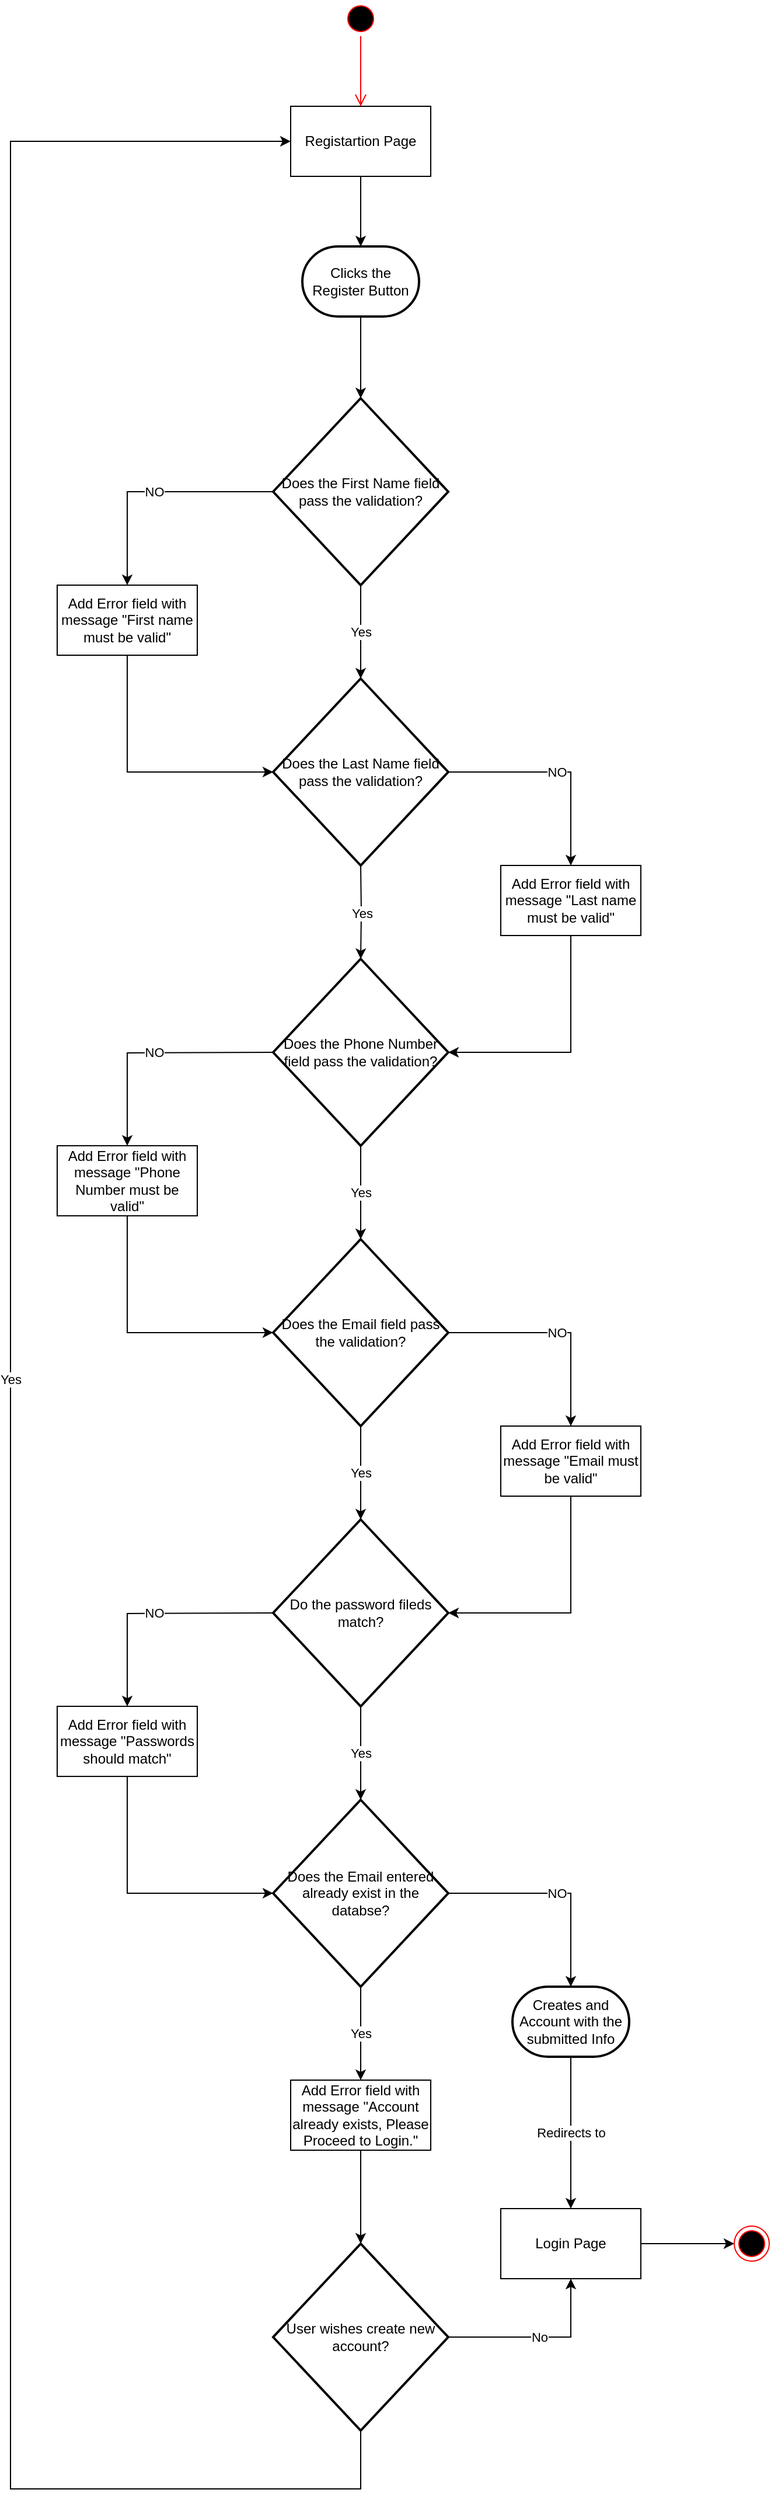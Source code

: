 <mxfile version="20.2.3" type="device"><diagram id="wEBqfs0fLrA0wYbtQWPo" name="Page-1"><mxGraphModel dx="1293" dy="801" grid="1" gridSize="10" guides="1" tooltips="1" connect="1" arrows="1" fold="1" page="1" pageScale="1" pageWidth="850" pageHeight="1100" math="0" shadow="0"><root><mxCell id="0"/><mxCell id="1" parent="0"/><mxCell id="CHvmwdzCRQn_MVKjIMwq-1" value="" style="ellipse;html=1;shape=startState;fillColor=#000000;strokeColor=#ff0000;" vertex="1" parent="1"><mxGeometry x="425" y="90" width="30" height="30" as="geometry"/></mxCell><mxCell id="CHvmwdzCRQn_MVKjIMwq-2" value="" style="edgeStyle=orthogonalEdgeStyle;html=1;verticalAlign=bottom;endArrow=open;endSize=8;strokeColor=#ff0000;rounded=0;" edge="1" source="CHvmwdzCRQn_MVKjIMwq-1" parent="1"><mxGeometry relative="1" as="geometry"><mxPoint x="440" y="180" as="targetPoint"/></mxGeometry></mxCell><mxCell id="CHvmwdzCRQn_MVKjIMwq-6" style="edgeStyle=orthogonalEdgeStyle;rounded=0;orthogonalLoop=1;jettySize=auto;html=1;" edge="1" parent="1" source="CHvmwdzCRQn_MVKjIMwq-3" target="CHvmwdzCRQn_MVKjIMwq-5"><mxGeometry relative="1" as="geometry"/></mxCell><mxCell id="CHvmwdzCRQn_MVKjIMwq-3" value="Registartion Page" style="rounded=0;whiteSpace=wrap;html=1;" vertex="1" parent="1"><mxGeometry x="380" y="180" width="120" height="60" as="geometry"/></mxCell><mxCell id="CHvmwdzCRQn_MVKjIMwq-8" style="edgeStyle=orthogonalEdgeStyle;rounded=0;orthogonalLoop=1;jettySize=auto;html=1;entryX=0.5;entryY=0;entryDx=0;entryDy=0;entryPerimeter=0;" edge="1" parent="1" source="CHvmwdzCRQn_MVKjIMwq-5" target="CHvmwdzCRQn_MVKjIMwq-7"><mxGeometry relative="1" as="geometry"/></mxCell><mxCell id="CHvmwdzCRQn_MVKjIMwq-5" value="Clicks the Register Button" style="strokeWidth=2;html=1;shape=mxgraph.flowchart.terminator;whiteSpace=wrap;" vertex="1" parent="1"><mxGeometry x="390" y="300" width="100" height="60" as="geometry"/></mxCell><mxCell id="CHvmwdzCRQn_MVKjIMwq-10" value="Yes" style="edgeStyle=orthogonalEdgeStyle;rounded=0;orthogonalLoop=1;jettySize=auto;html=1;" edge="1" parent="1" source="CHvmwdzCRQn_MVKjIMwq-7" target="CHvmwdzCRQn_MVKjIMwq-9"><mxGeometry relative="1" as="geometry"/></mxCell><mxCell id="CHvmwdzCRQn_MVKjIMwq-13" value="NO" style="edgeStyle=orthogonalEdgeStyle;rounded=0;orthogonalLoop=1;jettySize=auto;html=1;entryX=0.5;entryY=0;entryDx=0;entryDy=0;" edge="1" parent="1" source="CHvmwdzCRQn_MVKjIMwq-7" target="CHvmwdzCRQn_MVKjIMwq-12"><mxGeometry relative="1" as="geometry"/></mxCell><mxCell id="CHvmwdzCRQn_MVKjIMwq-7" value="Does the First Name field pass the validation?" style="strokeWidth=2;html=1;shape=mxgraph.flowchart.decision;whiteSpace=wrap;" vertex="1" parent="1"><mxGeometry x="365" y="430" width="150" height="160" as="geometry"/></mxCell><mxCell id="CHvmwdzCRQn_MVKjIMwq-9" value="Does the Last Name field pass the validation?" style="strokeWidth=2;html=1;shape=mxgraph.flowchart.decision;whiteSpace=wrap;" vertex="1" parent="1"><mxGeometry x="365" y="670" width="150" height="160" as="geometry"/></mxCell><mxCell id="CHvmwdzCRQn_MVKjIMwq-14" style="edgeStyle=orthogonalEdgeStyle;rounded=0;orthogonalLoop=1;jettySize=auto;html=1;entryX=0;entryY=0.5;entryDx=0;entryDy=0;entryPerimeter=0;" edge="1" parent="1" source="CHvmwdzCRQn_MVKjIMwq-12" target="CHvmwdzCRQn_MVKjIMwq-9"><mxGeometry relative="1" as="geometry"><Array as="points"><mxPoint x="240" y="750"/></Array></mxGeometry></mxCell><mxCell id="CHvmwdzCRQn_MVKjIMwq-12" value="Add Error field with message &quot;First name must be valid&quot;" style="rounded=0;whiteSpace=wrap;html=1;" vertex="1" parent="1"><mxGeometry x="180" y="590" width="120" height="60" as="geometry"/></mxCell><mxCell id="CHvmwdzCRQn_MVKjIMwq-16" value="Yes" style="edgeStyle=orthogonalEdgeStyle;rounded=0;orthogonalLoop=1;jettySize=auto;html=1;" edge="1" parent="1" target="CHvmwdzCRQn_MVKjIMwq-18"><mxGeometry relative="1" as="geometry"><mxPoint x="440" y="830" as="sourcePoint"/></mxGeometry></mxCell><mxCell id="CHvmwdzCRQn_MVKjIMwq-17" value="NO" style="edgeStyle=orthogonalEdgeStyle;rounded=0;orthogonalLoop=1;jettySize=auto;html=1;entryX=0.5;entryY=0;entryDx=0;entryDy=0;exitX=1;exitY=0.5;exitDx=0;exitDy=0;exitPerimeter=0;" edge="1" parent="1" target="CHvmwdzCRQn_MVKjIMwq-20" source="CHvmwdzCRQn_MVKjIMwq-9"><mxGeometry relative="1" as="geometry"><mxPoint x="745" y="750" as="sourcePoint"/></mxGeometry></mxCell><mxCell id="CHvmwdzCRQn_MVKjIMwq-18" value="Does the Phone Number field pass the validation?" style="strokeWidth=2;html=1;shape=mxgraph.flowchart.decision;whiteSpace=wrap;" vertex="1" parent="1"><mxGeometry x="365" y="910" width="150" height="160" as="geometry"/></mxCell><mxCell id="CHvmwdzCRQn_MVKjIMwq-19" style="edgeStyle=orthogonalEdgeStyle;rounded=0;orthogonalLoop=1;jettySize=auto;html=1;entryX=1;entryY=0.5;entryDx=0;entryDy=0;entryPerimeter=0;" edge="1" parent="1" source="CHvmwdzCRQn_MVKjIMwq-20" target="CHvmwdzCRQn_MVKjIMwq-18"><mxGeometry relative="1" as="geometry"><Array as="points"><mxPoint x="620" y="990"/></Array><mxPoint x="745" y="990" as="targetPoint"/></mxGeometry></mxCell><mxCell id="CHvmwdzCRQn_MVKjIMwq-20" value="Add Error field with message &quot;Last name must be valid&quot;" style="rounded=0;whiteSpace=wrap;html=1;" vertex="1" parent="1"><mxGeometry x="560" y="830" width="120" height="60" as="geometry"/></mxCell><mxCell id="CHvmwdzCRQn_MVKjIMwq-21" value="Yes" style="edgeStyle=orthogonalEdgeStyle;rounded=0;orthogonalLoop=1;jettySize=auto;html=1;" edge="1" parent="1"><mxGeometry relative="1" as="geometry"><mxPoint x="440" y="1069.96" as="sourcePoint"/><mxPoint x="440" y="1149.96" as="targetPoint"/></mxGeometry></mxCell><mxCell id="CHvmwdzCRQn_MVKjIMwq-22" value="NO" style="edgeStyle=orthogonalEdgeStyle;rounded=0;orthogonalLoop=1;jettySize=auto;html=1;entryX=0.5;entryY=0;entryDx=0;entryDy=0;" edge="1" parent="1" target="CHvmwdzCRQn_MVKjIMwq-24"><mxGeometry relative="1" as="geometry"><mxPoint x="365" y="990.003" as="sourcePoint"/></mxGeometry></mxCell><mxCell id="CHvmwdzCRQn_MVKjIMwq-23" style="edgeStyle=orthogonalEdgeStyle;rounded=0;orthogonalLoop=1;jettySize=auto;html=1;entryX=0;entryY=0.5;entryDx=0;entryDy=0;entryPerimeter=0;" edge="1" parent="1" source="CHvmwdzCRQn_MVKjIMwq-24"><mxGeometry relative="1" as="geometry"><mxPoint x="365" y="1229.96" as="targetPoint"/><Array as="points"><mxPoint x="240" y="1229.96"/></Array></mxGeometry></mxCell><mxCell id="CHvmwdzCRQn_MVKjIMwq-24" value="Add Error field with message &quot;Phone Number must be valid&quot;" style="rounded=0;whiteSpace=wrap;html=1;" vertex="1" parent="1"><mxGeometry x="180" y="1069.96" width="120" height="60" as="geometry"/></mxCell><mxCell id="CHvmwdzCRQn_MVKjIMwq-25" value="Does the Email field pass the validation?" style="strokeWidth=2;html=1;shape=mxgraph.flowchart.decision;whiteSpace=wrap;" vertex="1" parent="1"><mxGeometry x="365" y="1150" width="150" height="160" as="geometry"/></mxCell><mxCell id="CHvmwdzCRQn_MVKjIMwq-26" value="Yes" style="edgeStyle=orthogonalEdgeStyle;rounded=0;orthogonalLoop=1;jettySize=auto;html=1;" edge="1" parent="1"><mxGeometry relative="1" as="geometry"><mxPoint x="440" y="1310" as="sourcePoint"/><mxPoint x="440" y="1390" as="targetPoint"/></mxGeometry></mxCell><mxCell id="CHvmwdzCRQn_MVKjIMwq-27" value="NO" style="edgeStyle=orthogonalEdgeStyle;rounded=0;orthogonalLoop=1;jettySize=auto;html=1;entryX=0.5;entryY=0;entryDx=0;entryDy=0;exitX=1;exitY=0.5;exitDx=0;exitDy=0;exitPerimeter=0;" edge="1" parent="1" source="CHvmwdzCRQn_MVKjIMwq-25" target="CHvmwdzCRQn_MVKjIMwq-29"><mxGeometry relative="1" as="geometry"><mxPoint x="745" y="1230" as="sourcePoint"/></mxGeometry></mxCell><mxCell id="CHvmwdzCRQn_MVKjIMwq-28" style="edgeStyle=orthogonalEdgeStyle;rounded=0;orthogonalLoop=1;jettySize=auto;html=1;entryX=1;entryY=0.5;entryDx=0;entryDy=0;entryPerimeter=0;" edge="1" parent="1" source="CHvmwdzCRQn_MVKjIMwq-29"><mxGeometry relative="1" as="geometry"><Array as="points"><mxPoint x="620" y="1470"/></Array><mxPoint x="515" y="1470" as="targetPoint"/></mxGeometry></mxCell><mxCell id="CHvmwdzCRQn_MVKjIMwq-29" value="Add Error field with message &quot;Email must be valid&quot;" style="rounded=0;whiteSpace=wrap;html=1;" vertex="1" parent="1"><mxGeometry x="560" y="1310" width="120" height="60" as="geometry"/></mxCell><mxCell id="CHvmwdzCRQn_MVKjIMwq-35" value="Do the password fileds match?" style="strokeWidth=2;html=1;shape=mxgraph.flowchart.decision;whiteSpace=wrap;" vertex="1" parent="1"><mxGeometry x="365" y="1390" width="150" height="160" as="geometry"/></mxCell><mxCell id="CHvmwdzCRQn_MVKjIMwq-36" value="Yes" style="edgeStyle=orthogonalEdgeStyle;rounded=0;orthogonalLoop=1;jettySize=auto;html=1;" edge="1" parent="1"><mxGeometry relative="1" as="geometry"><mxPoint x="440" y="1549.96" as="sourcePoint"/><mxPoint x="440" y="1629.96" as="targetPoint"/></mxGeometry></mxCell><mxCell id="CHvmwdzCRQn_MVKjIMwq-37" value="NO" style="edgeStyle=orthogonalEdgeStyle;rounded=0;orthogonalLoop=1;jettySize=auto;html=1;entryX=0.5;entryY=0;entryDx=0;entryDy=0;" edge="1" parent="1" target="CHvmwdzCRQn_MVKjIMwq-39"><mxGeometry relative="1" as="geometry"><mxPoint x="365" y="1470.003" as="sourcePoint"/></mxGeometry></mxCell><mxCell id="CHvmwdzCRQn_MVKjIMwq-38" style="edgeStyle=orthogonalEdgeStyle;rounded=0;orthogonalLoop=1;jettySize=auto;html=1;entryX=0;entryY=0.5;entryDx=0;entryDy=0;entryPerimeter=0;" edge="1" parent="1" source="CHvmwdzCRQn_MVKjIMwq-39"><mxGeometry relative="1" as="geometry"><mxPoint x="365" y="1709.96" as="targetPoint"/><Array as="points"><mxPoint x="240" y="1709.96"/></Array></mxGeometry></mxCell><mxCell id="CHvmwdzCRQn_MVKjIMwq-39" value="Add Error field with message &quot;Passwords should match&quot;" style="rounded=0;whiteSpace=wrap;html=1;" vertex="1" parent="1"><mxGeometry x="180" y="1549.96" width="120" height="60" as="geometry"/></mxCell><mxCell id="CHvmwdzCRQn_MVKjIMwq-40" value="Does the Email entered already exist in the databse?" style="strokeWidth=2;html=1;shape=mxgraph.flowchart.decision;whiteSpace=wrap;" vertex="1" parent="1"><mxGeometry x="365" y="1630" width="150" height="160" as="geometry"/></mxCell><mxCell id="CHvmwdzCRQn_MVKjIMwq-41" value="Yes" style="edgeStyle=orthogonalEdgeStyle;rounded=0;orthogonalLoop=1;jettySize=auto;html=1;" edge="1" parent="1"><mxGeometry relative="1" as="geometry"><mxPoint x="440" y="1790" as="sourcePoint"/><mxPoint x="440" y="1870" as="targetPoint"/></mxGeometry></mxCell><mxCell id="CHvmwdzCRQn_MVKjIMwq-42" value="NO" style="edgeStyle=orthogonalEdgeStyle;rounded=0;orthogonalLoop=1;jettySize=auto;html=1;entryX=0.5;entryY=0;entryDx=0;entryDy=0;exitX=1;exitY=0.5;exitDx=0;exitDy=0;exitPerimeter=0;" edge="1" parent="1" source="CHvmwdzCRQn_MVKjIMwq-40"><mxGeometry relative="1" as="geometry"><mxPoint x="745" y="1710" as="sourcePoint"/><mxPoint x="620" y="1790" as="targetPoint"/><Array as="points"><mxPoint x="620" y="1710"/></Array></mxGeometry></mxCell><mxCell id="CHvmwdzCRQn_MVKjIMwq-55" style="edgeStyle=orthogonalEdgeStyle;rounded=0;orthogonalLoop=1;jettySize=auto;html=1;" edge="1" parent="1" source="CHvmwdzCRQn_MVKjIMwq-45"><mxGeometry relative="1" as="geometry"><mxPoint x="440" y="2010" as="targetPoint"/></mxGeometry></mxCell><mxCell id="CHvmwdzCRQn_MVKjIMwq-45" value="Add Error field with message &quot;Account already exists, Please Proceed to Login.&quot;" style="rounded=0;whiteSpace=wrap;html=1;" vertex="1" parent="1"><mxGeometry x="380" y="1870" width="120" height="60" as="geometry"/></mxCell><mxCell id="CHvmwdzCRQn_MVKjIMwq-48" value="Redirects to" style="edgeStyle=orthogonalEdgeStyle;rounded=0;orthogonalLoop=1;jettySize=auto;html=1;entryX=0.5;entryY=0;entryDx=0;entryDy=0;" edge="1" parent="1" source="CHvmwdzCRQn_MVKjIMwq-46" target="CHvmwdzCRQn_MVKjIMwq-47"><mxGeometry relative="1" as="geometry"/></mxCell><mxCell id="CHvmwdzCRQn_MVKjIMwq-46" value="Creates and Account with the submitted Info" style="strokeWidth=2;html=1;shape=mxgraph.flowchart.terminator;whiteSpace=wrap;" vertex="1" parent="1"><mxGeometry x="570" y="1790" width="100" height="60" as="geometry"/></mxCell><mxCell id="CHvmwdzCRQn_MVKjIMwq-58" style="edgeStyle=orthogonalEdgeStyle;rounded=0;orthogonalLoop=1;jettySize=auto;html=1;entryX=0;entryY=0.5;entryDx=0;entryDy=0;" edge="1" parent="1" source="CHvmwdzCRQn_MVKjIMwq-47" target="CHvmwdzCRQn_MVKjIMwq-57"><mxGeometry relative="1" as="geometry"/></mxCell><mxCell id="CHvmwdzCRQn_MVKjIMwq-47" value="Login Page" style="rounded=0;whiteSpace=wrap;html=1;" vertex="1" parent="1"><mxGeometry x="560" y="1980" width="120" height="60" as="geometry"/></mxCell><mxCell id="CHvmwdzCRQn_MVKjIMwq-56" value="No" style="edgeStyle=orthogonalEdgeStyle;rounded=0;orthogonalLoop=1;jettySize=auto;html=1;entryX=0.5;entryY=1;entryDx=0;entryDy=0;" edge="1" parent="1" source="CHvmwdzCRQn_MVKjIMwq-51" target="CHvmwdzCRQn_MVKjIMwq-47"><mxGeometry relative="1" as="geometry"/></mxCell><mxCell id="CHvmwdzCRQn_MVKjIMwq-51" value="User wishes create new account?" style="strokeWidth=2;html=1;shape=mxgraph.flowchart.decision;whiteSpace=wrap;" vertex="1" parent="1"><mxGeometry x="365" y="2010.04" width="150" height="160" as="geometry"/></mxCell><mxCell id="CHvmwdzCRQn_MVKjIMwq-52" value="Yes" style="edgeStyle=orthogonalEdgeStyle;rounded=0;orthogonalLoop=1;jettySize=auto;html=1;entryX=0;entryY=0.5;entryDx=0;entryDy=0;" edge="1" parent="1" target="CHvmwdzCRQn_MVKjIMwq-3"><mxGeometry relative="1" as="geometry"><mxPoint x="440" y="2170.04" as="sourcePoint"/><mxPoint x="440" y="2250.04" as="targetPoint"/><Array as="points"><mxPoint x="440" y="2220"/><mxPoint x="140" y="2220"/><mxPoint x="140" y="210"/></Array></mxGeometry></mxCell><mxCell id="CHvmwdzCRQn_MVKjIMwq-57" value="" style="ellipse;html=1;shape=endState;fillColor=#000000;strokeColor=#ff0000;" vertex="1" parent="1"><mxGeometry x="760" y="1995" width="30" height="30" as="geometry"/></mxCell></root></mxGraphModel></diagram></mxfile>